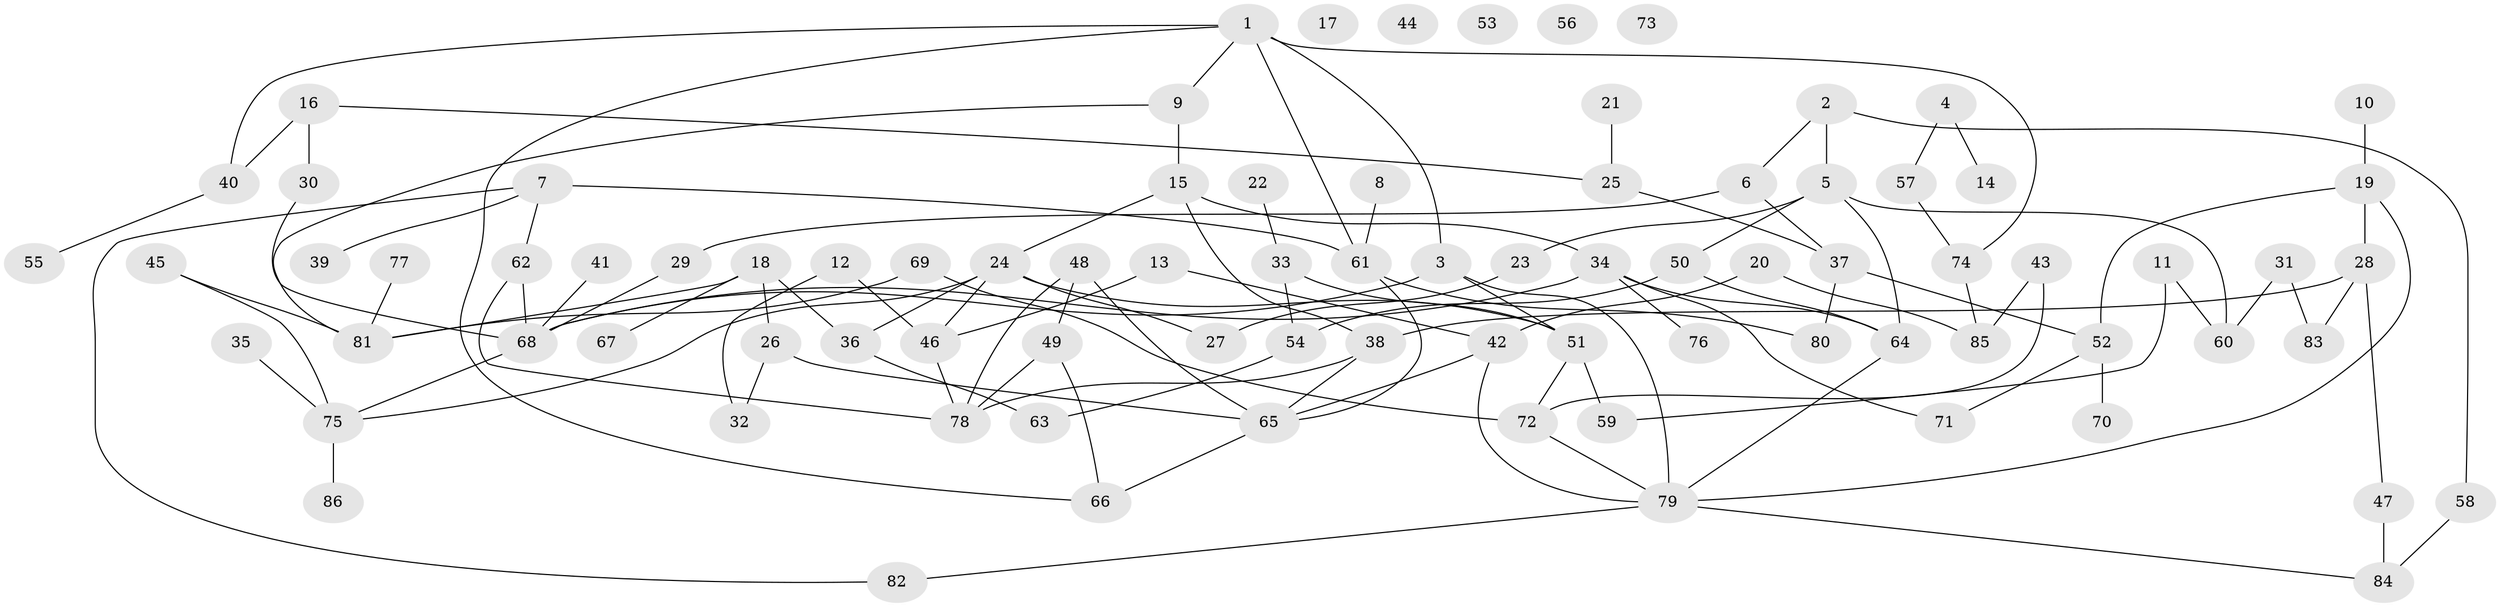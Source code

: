 // coarse degree distribution, {2: 0.2549019607843137, 4: 0.11764705882352941, 1: 0.23529411764705882, 0: 0.09803921568627451, 5: 0.0784313725490196, 11: 0.0196078431372549, 3: 0.11764705882352941, 10: 0.0392156862745098, 7: 0.0196078431372549, 6: 0.0196078431372549}
// Generated by graph-tools (version 1.1) at 2025/42/03/04/25 21:42:18]
// undirected, 86 vertices, 118 edges
graph export_dot {
graph [start="1"]
  node [color=gray90,style=filled];
  1;
  2;
  3;
  4;
  5;
  6;
  7;
  8;
  9;
  10;
  11;
  12;
  13;
  14;
  15;
  16;
  17;
  18;
  19;
  20;
  21;
  22;
  23;
  24;
  25;
  26;
  27;
  28;
  29;
  30;
  31;
  32;
  33;
  34;
  35;
  36;
  37;
  38;
  39;
  40;
  41;
  42;
  43;
  44;
  45;
  46;
  47;
  48;
  49;
  50;
  51;
  52;
  53;
  54;
  55;
  56;
  57;
  58;
  59;
  60;
  61;
  62;
  63;
  64;
  65;
  66;
  67;
  68;
  69;
  70;
  71;
  72;
  73;
  74;
  75;
  76;
  77;
  78;
  79;
  80;
  81;
  82;
  83;
  84;
  85;
  86;
  1 -- 3;
  1 -- 9;
  1 -- 40;
  1 -- 61;
  1 -- 66;
  1 -- 74;
  2 -- 5;
  2 -- 6;
  2 -- 58;
  3 -- 51;
  3 -- 68;
  3 -- 79;
  4 -- 14;
  4 -- 57;
  5 -- 23;
  5 -- 50;
  5 -- 60;
  5 -- 64;
  6 -- 29;
  6 -- 37;
  7 -- 39;
  7 -- 61;
  7 -- 62;
  7 -- 82;
  8 -- 61;
  9 -- 15;
  9 -- 81;
  10 -- 19;
  11 -- 59;
  11 -- 60;
  12 -- 32;
  12 -- 46;
  13 -- 42;
  13 -- 46;
  15 -- 24;
  15 -- 34;
  15 -- 38;
  16 -- 25;
  16 -- 30;
  16 -- 40;
  18 -- 26;
  18 -- 36;
  18 -- 67;
  18 -- 81;
  19 -- 28;
  19 -- 52;
  19 -- 79;
  20 -- 42;
  20 -- 85;
  21 -- 25;
  22 -- 33;
  23 -- 27;
  24 -- 27;
  24 -- 36;
  24 -- 46;
  24 -- 51;
  24 -- 75;
  25 -- 37;
  26 -- 32;
  26 -- 65;
  28 -- 38;
  28 -- 47;
  28 -- 83;
  29 -- 68;
  30 -- 68;
  31 -- 60;
  31 -- 83;
  33 -- 51;
  33 -- 54;
  34 -- 64;
  34 -- 68;
  34 -- 71;
  34 -- 76;
  35 -- 75;
  36 -- 63;
  37 -- 52;
  37 -- 80;
  38 -- 65;
  38 -- 78;
  40 -- 55;
  41 -- 68;
  42 -- 65;
  42 -- 79;
  43 -- 72;
  43 -- 85;
  45 -- 75;
  45 -- 81;
  46 -- 78;
  47 -- 84;
  48 -- 49;
  48 -- 65;
  48 -- 78;
  49 -- 66;
  49 -- 78;
  50 -- 54;
  50 -- 64;
  51 -- 59;
  51 -- 72;
  52 -- 70;
  52 -- 71;
  54 -- 63;
  57 -- 74;
  58 -- 84;
  61 -- 65;
  61 -- 80;
  62 -- 68;
  62 -- 78;
  64 -- 79;
  65 -- 66;
  68 -- 75;
  69 -- 72;
  69 -- 81;
  72 -- 79;
  74 -- 85;
  75 -- 86;
  77 -- 81;
  79 -- 82;
  79 -- 84;
}
